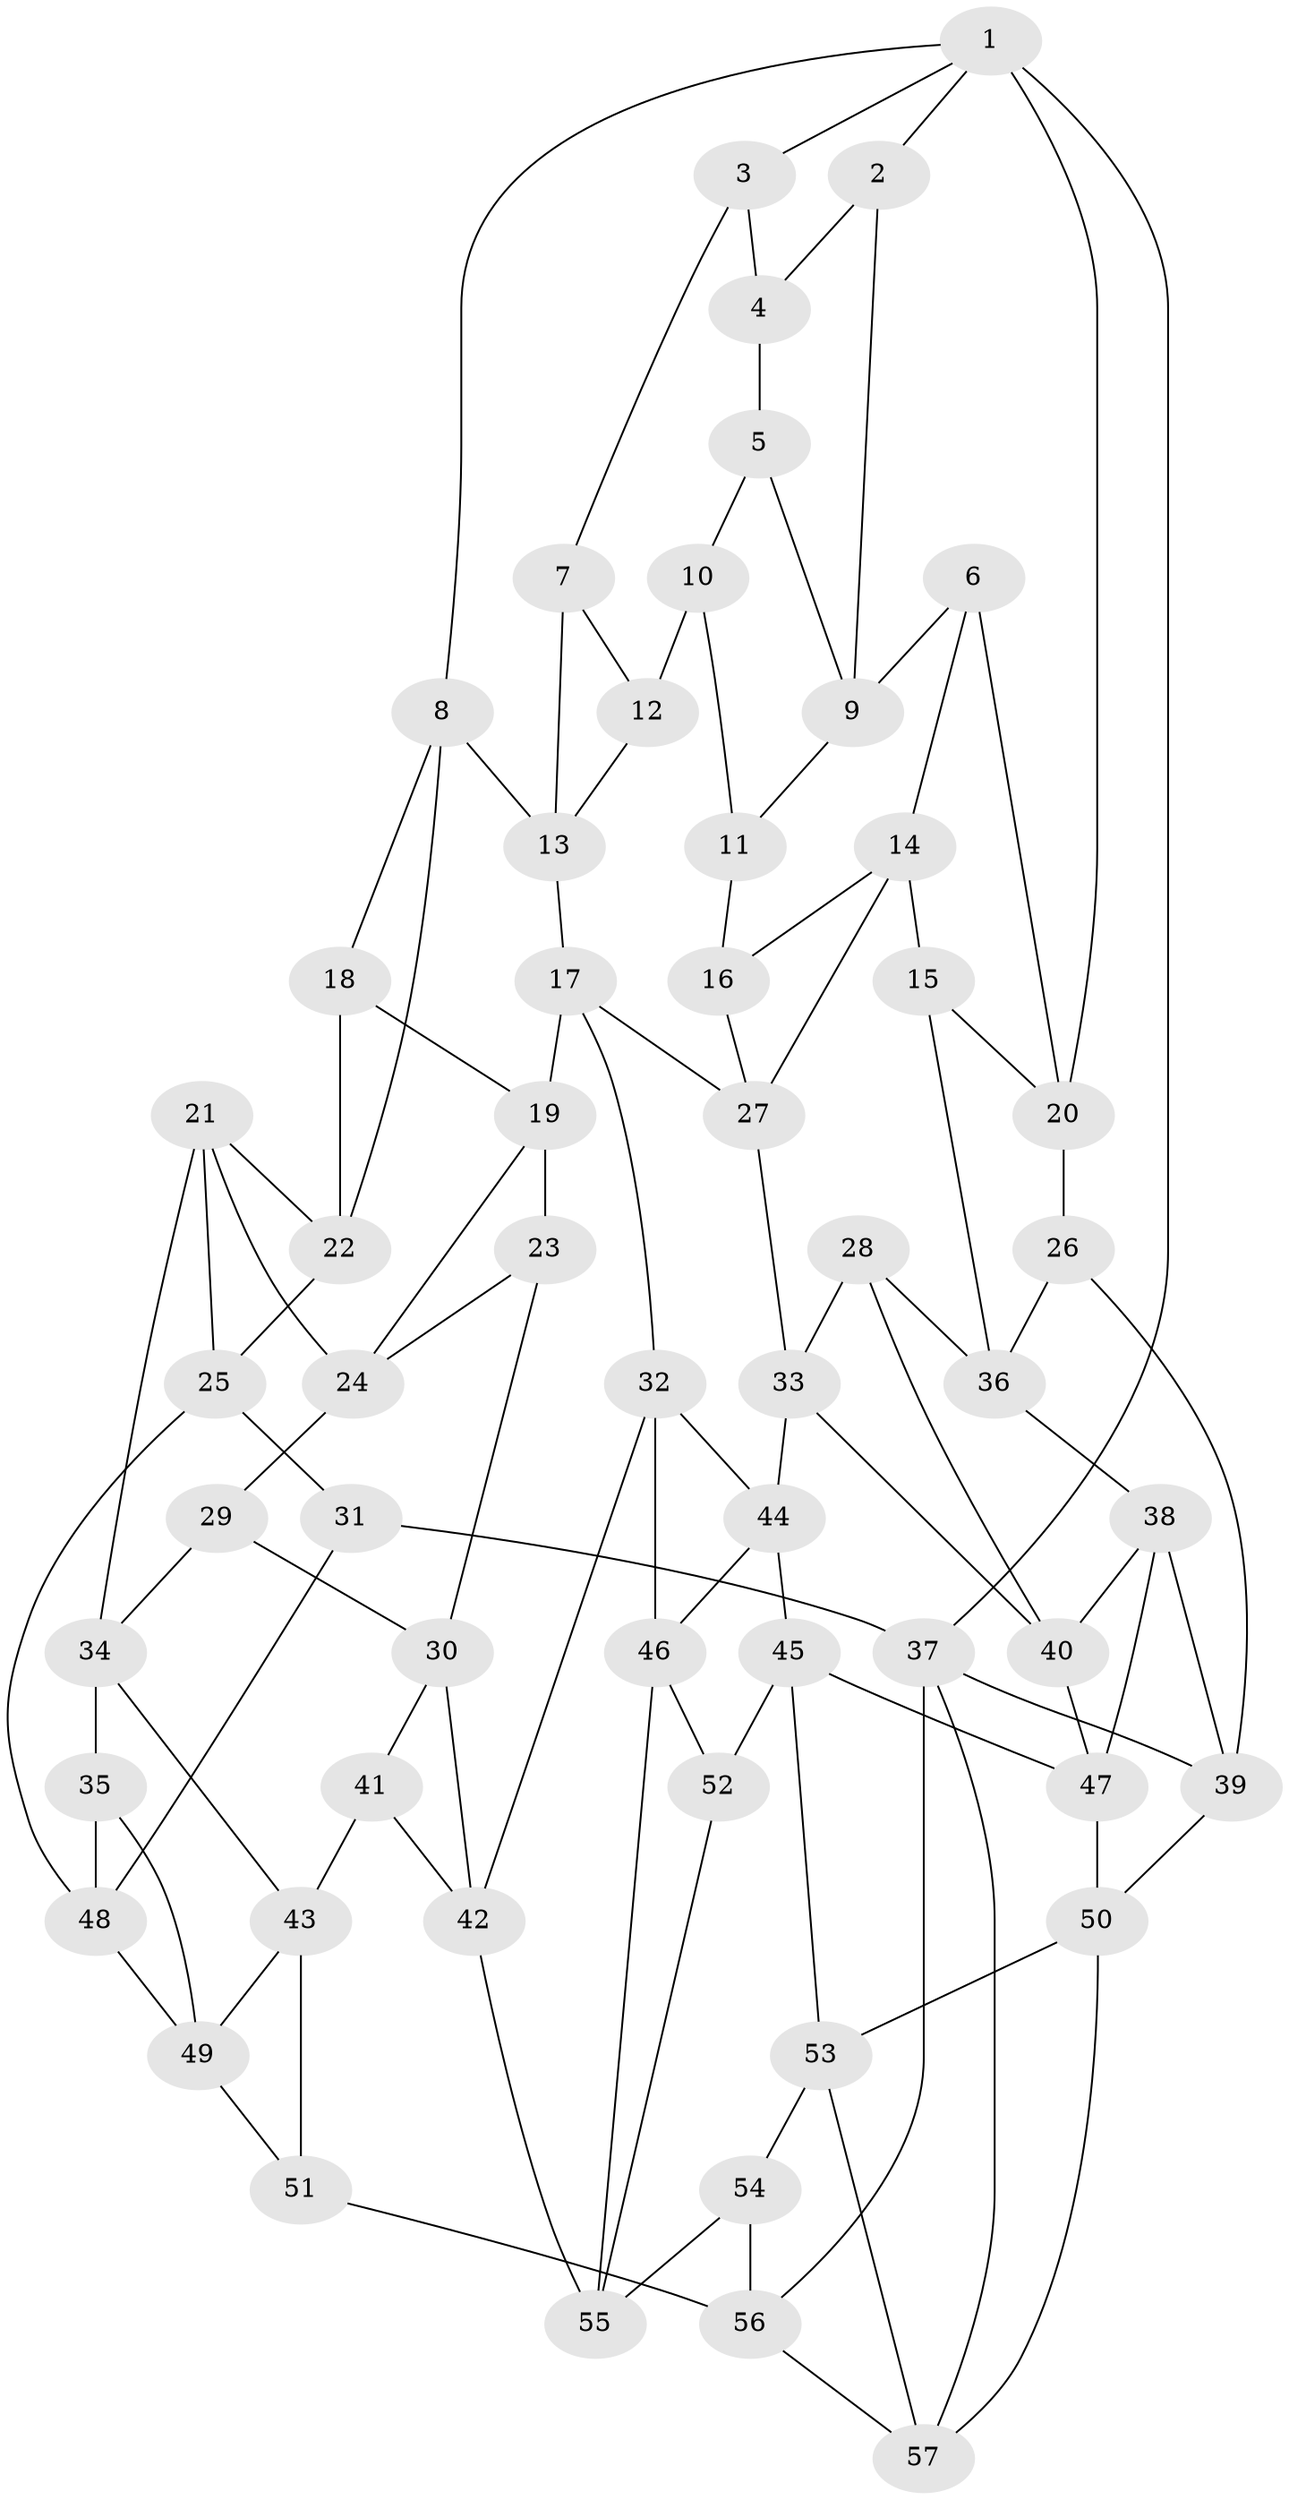 // original degree distribution, {3: 0.017543859649122806, 5: 0.49122807017543857, 6: 0.23684210526315788, 4: 0.2543859649122807}
// Generated by graph-tools (version 1.1) at 2025/03/03/09/25 03:03:26]
// undirected, 57 vertices, 104 edges
graph export_dot {
graph [start="1"]
  node [color=gray90,style=filled];
  1;
  2;
  3;
  4;
  5;
  6;
  7;
  8;
  9;
  10;
  11;
  12;
  13;
  14;
  15;
  16;
  17;
  18;
  19;
  20;
  21;
  22;
  23;
  24;
  25;
  26;
  27;
  28;
  29;
  30;
  31;
  32;
  33;
  34;
  35;
  36;
  37;
  38;
  39;
  40;
  41;
  42;
  43;
  44;
  45;
  46;
  47;
  48;
  49;
  50;
  51;
  52;
  53;
  54;
  55;
  56;
  57;
  1 -- 2 [weight=1.0];
  1 -- 3 [weight=1.0];
  1 -- 8 [weight=1.0];
  1 -- 20 [weight=1.0];
  1 -- 37 [weight=2.0];
  2 -- 4 [weight=1.0];
  2 -- 9 [weight=1.0];
  3 -- 4 [weight=1.0];
  3 -- 7 [weight=1.0];
  4 -- 5 [weight=1.0];
  5 -- 9 [weight=1.0];
  5 -- 10 [weight=1.0];
  6 -- 9 [weight=1.0];
  6 -- 14 [weight=1.0];
  6 -- 20 [weight=1.0];
  7 -- 12 [weight=1.0];
  7 -- 13 [weight=1.0];
  8 -- 13 [weight=1.0];
  8 -- 18 [weight=1.0];
  8 -- 22 [weight=1.0];
  9 -- 11 [weight=1.0];
  10 -- 11 [weight=1.0];
  10 -- 12 [weight=2.0];
  11 -- 16 [weight=2.0];
  12 -- 13 [weight=1.0];
  13 -- 17 [weight=1.0];
  14 -- 15 [weight=1.0];
  14 -- 16 [weight=1.0];
  14 -- 27 [weight=1.0];
  15 -- 20 [weight=1.0];
  15 -- 36 [weight=1.0];
  16 -- 27 [weight=1.0];
  17 -- 19 [weight=1.0];
  17 -- 27 [weight=1.0];
  17 -- 32 [weight=1.0];
  18 -- 19 [weight=1.0];
  18 -- 22 [weight=1.0];
  19 -- 23 [weight=1.0];
  19 -- 24 [weight=1.0];
  20 -- 26 [weight=1.0];
  21 -- 22 [weight=1.0];
  21 -- 24 [weight=1.0];
  21 -- 25 [weight=1.0];
  21 -- 34 [weight=1.0];
  22 -- 25 [weight=1.0];
  23 -- 24 [weight=1.0];
  23 -- 30 [weight=1.0];
  24 -- 29 [weight=1.0];
  25 -- 31 [weight=1.0];
  25 -- 48 [weight=1.0];
  26 -- 36 [weight=1.0];
  26 -- 39 [weight=1.0];
  27 -- 33 [weight=1.0];
  28 -- 33 [weight=1.0];
  28 -- 36 [weight=1.0];
  28 -- 40 [weight=1.0];
  29 -- 30 [weight=1.0];
  29 -- 34 [weight=1.0];
  30 -- 41 [weight=1.0];
  30 -- 42 [weight=1.0];
  31 -- 37 [weight=1.0];
  31 -- 48 [weight=1.0];
  32 -- 42 [weight=1.0];
  32 -- 44 [weight=1.0];
  32 -- 46 [weight=2.0];
  33 -- 40 [weight=1.0];
  33 -- 44 [weight=1.0];
  34 -- 35 [weight=1.0];
  34 -- 43 [weight=1.0];
  35 -- 48 [weight=1.0];
  35 -- 49 [weight=1.0];
  36 -- 38 [weight=1.0];
  37 -- 39 [weight=1.0];
  37 -- 56 [weight=1.0];
  37 -- 57 [weight=1.0];
  38 -- 39 [weight=1.0];
  38 -- 40 [weight=1.0];
  38 -- 47 [weight=1.0];
  39 -- 50 [weight=1.0];
  40 -- 47 [weight=1.0];
  41 -- 42 [weight=1.0];
  41 -- 43 [weight=1.0];
  42 -- 55 [weight=1.0];
  43 -- 49 [weight=1.0];
  43 -- 51 [weight=1.0];
  44 -- 45 [weight=1.0];
  44 -- 46 [weight=1.0];
  45 -- 47 [weight=1.0];
  45 -- 52 [weight=1.0];
  45 -- 53 [weight=1.0];
  46 -- 52 [weight=2.0];
  46 -- 55 [weight=1.0];
  47 -- 50 [weight=1.0];
  48 -- 49 [weight=1.0];
  49 -- 51 [weight=1.0];
  50 -- 53 [weight=1.0];
  50 -- 57 [weight=1.0];
  51 -- 56 [weight=1.0];
  52 -- 55 [weight=1.0];
  53 -- 54 [weight=1.0];
  53 -- 57 [weight=1.0];
  54 -- 55 [weight=1.0];
  54 -- 56 [weight=1.0];
  56 -- 57 [weight=1.0];
}
